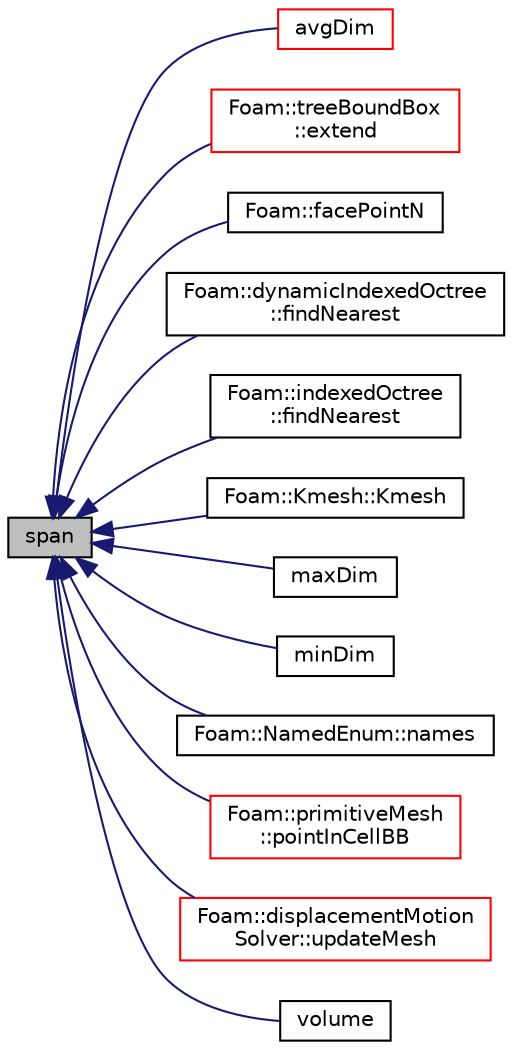 digraph "span"
{
  bgcolor="transparent";
  edge [fontname="Helvetica",fontsize="10",labelfontname="Helvetica",labelfontsize="10"];
  node [fontname="Helvetica",fontsize="10",shape=record];
  rankdir="LR";
  Node1 [label="span",height=0.2,width=0.4,color="black", fillcolor="grey75", style="filled", fontcolor="black"];
  Node1 -> Node2 [dir="back",color="midnightblue",fontsize="10",style="solid",fontname="Helvetica"];
  Node2 [label="avgDim",height=0.2,width=0.4,color="red",URL="$a00154.html#a65bc03a3a4b75f58aee62bff1f8aaf85",tooltip="Average length/height/width dimension. "];
  Node1 -> Node3 [dir="back",color="midnightblue",fontsize="10",style="solid",fontname="Helvetica"];
  Node3 [label="Foam::treeBoundBox\l::extend",height=0.2,width=0.4,color="red",URL="$a02746.html#af0115050dad6481bce64856f5097c7a0",tooltip="Return slightly wider bounding box. "];
  Node1 -> Node4 [dir="back",color="midnightblue",fontsize="10",style="solid",fontname="Helvetica"];
  Node4 [label="Foam::facePointN",height=0.2,width=0.4,color="black",URL="$a10974.html#a90528f2796b25fc82f0542052e2ffec0"];
  Node1 -> Node5 [dir="back",color="midnightblue",fontsize="10",style="solid",fontname="Helvetica"];
  Node5 [label="Foam::dynamicIndexedOctree\l::findNearest",height=0.2,width=0.4,color="black",URL="$a00609.html#a2db1ff77908c7819fb3e192caa364040",tooltip="Low level: calculate nearest starting from subnode. "];
  Node1 -> Node6 [dir="back",color="midnightblue",fontsize="10",style="solid",fontname="Helvetica"];
  Node6 [label="Foam::indexedOctree\l::findNearest",height=0.2,width=0.4,color="black",URL="$a01069.html#a87d33cc27610bf4cfd3a5abac58af399",tooltip="Low level: calculate nearest starting from subnode. "];
  Node1 -> Node7 [dir="back",color="midnightblue",fontsize="10",style="solid",fontname="Helvetica"];
  Node7 [label="Foam::Kmesh::Kmesh",height=0.2,width=0.4,color="black",URL="$a01266.html#a5a51b3510445fa907070c7052b6fc25c",tooltip="Construct from fvMesh. "];
  Node1 -> Node8 [dir="back",color="midnightblue",fontsize="10",style="solid",fontname="Helvetica"];
  Node8 [label="maxDim",height=0.2,width=0.4,color="black",URL="$a00154.html#ac2d3e8ad2cc8dab7ddbceca54193a464",tooltip="Largest length/height/width dimension. "];
  Node1 -> Node9 [dir="back",color="midnightblue",fontsize="10",style="solid",fontname="Helvetica"];
  Node9 [label="minDim",height=0.2,width=0.4,color="black",URL="$a00154.html#ad1dfd6cea2f7aee3628fe625832397da",tooltip="Smallest length/height/width dimension. "];
  Node1 -> Node10 [dir="back",color="midnightblue",fontsize="10",style="solid",fontname="Helvetica"];
  Node10 [label="Foam::NamedEnum::names",height=0.2,width=0.4,color="black",URL="$a01602.html#a7350da3a0edd92cd11e6c479c9967dc8"];
  Node1 -> Node11 [dir="back",color="midnightblue",fontsize="10",style="solid",fontname="Helvetica"];
  Node11 [label="Foam::primitiveMesh\l::pointInCellBB",height=0.2,width=0.4,color="red",URL="$a02008.html#a10d14ad8e2629dbc897330ab411dc4cc",tooltip="Return true if the point in the cell bounding box. "];
  Node1 -> Node12 [dir="back",color="midnightblue",fontsize="10",style="solid",fontname="Helvetica"];
  Node12 [label="Foam::displacementMotion\lSolver::updateMesh",height=0.2,width=0.4,color="red",URL="$a00559.html#ad57565956fd4064299f4bd3c4eebb1d4",tooltip="Update local data for topology changes. "];
  Node1 -> Node13 [dir="back",color="midnightblue",fontsize="10",style="solid",fontname="Helvetica"];
  Node13 [label="volume",height=0.2,width=0.4,color="black",URL="$a00154.html#a41e76be26a776d1ffde9e2eda8201075",tooltip="The volume of the bound box. "];
}
